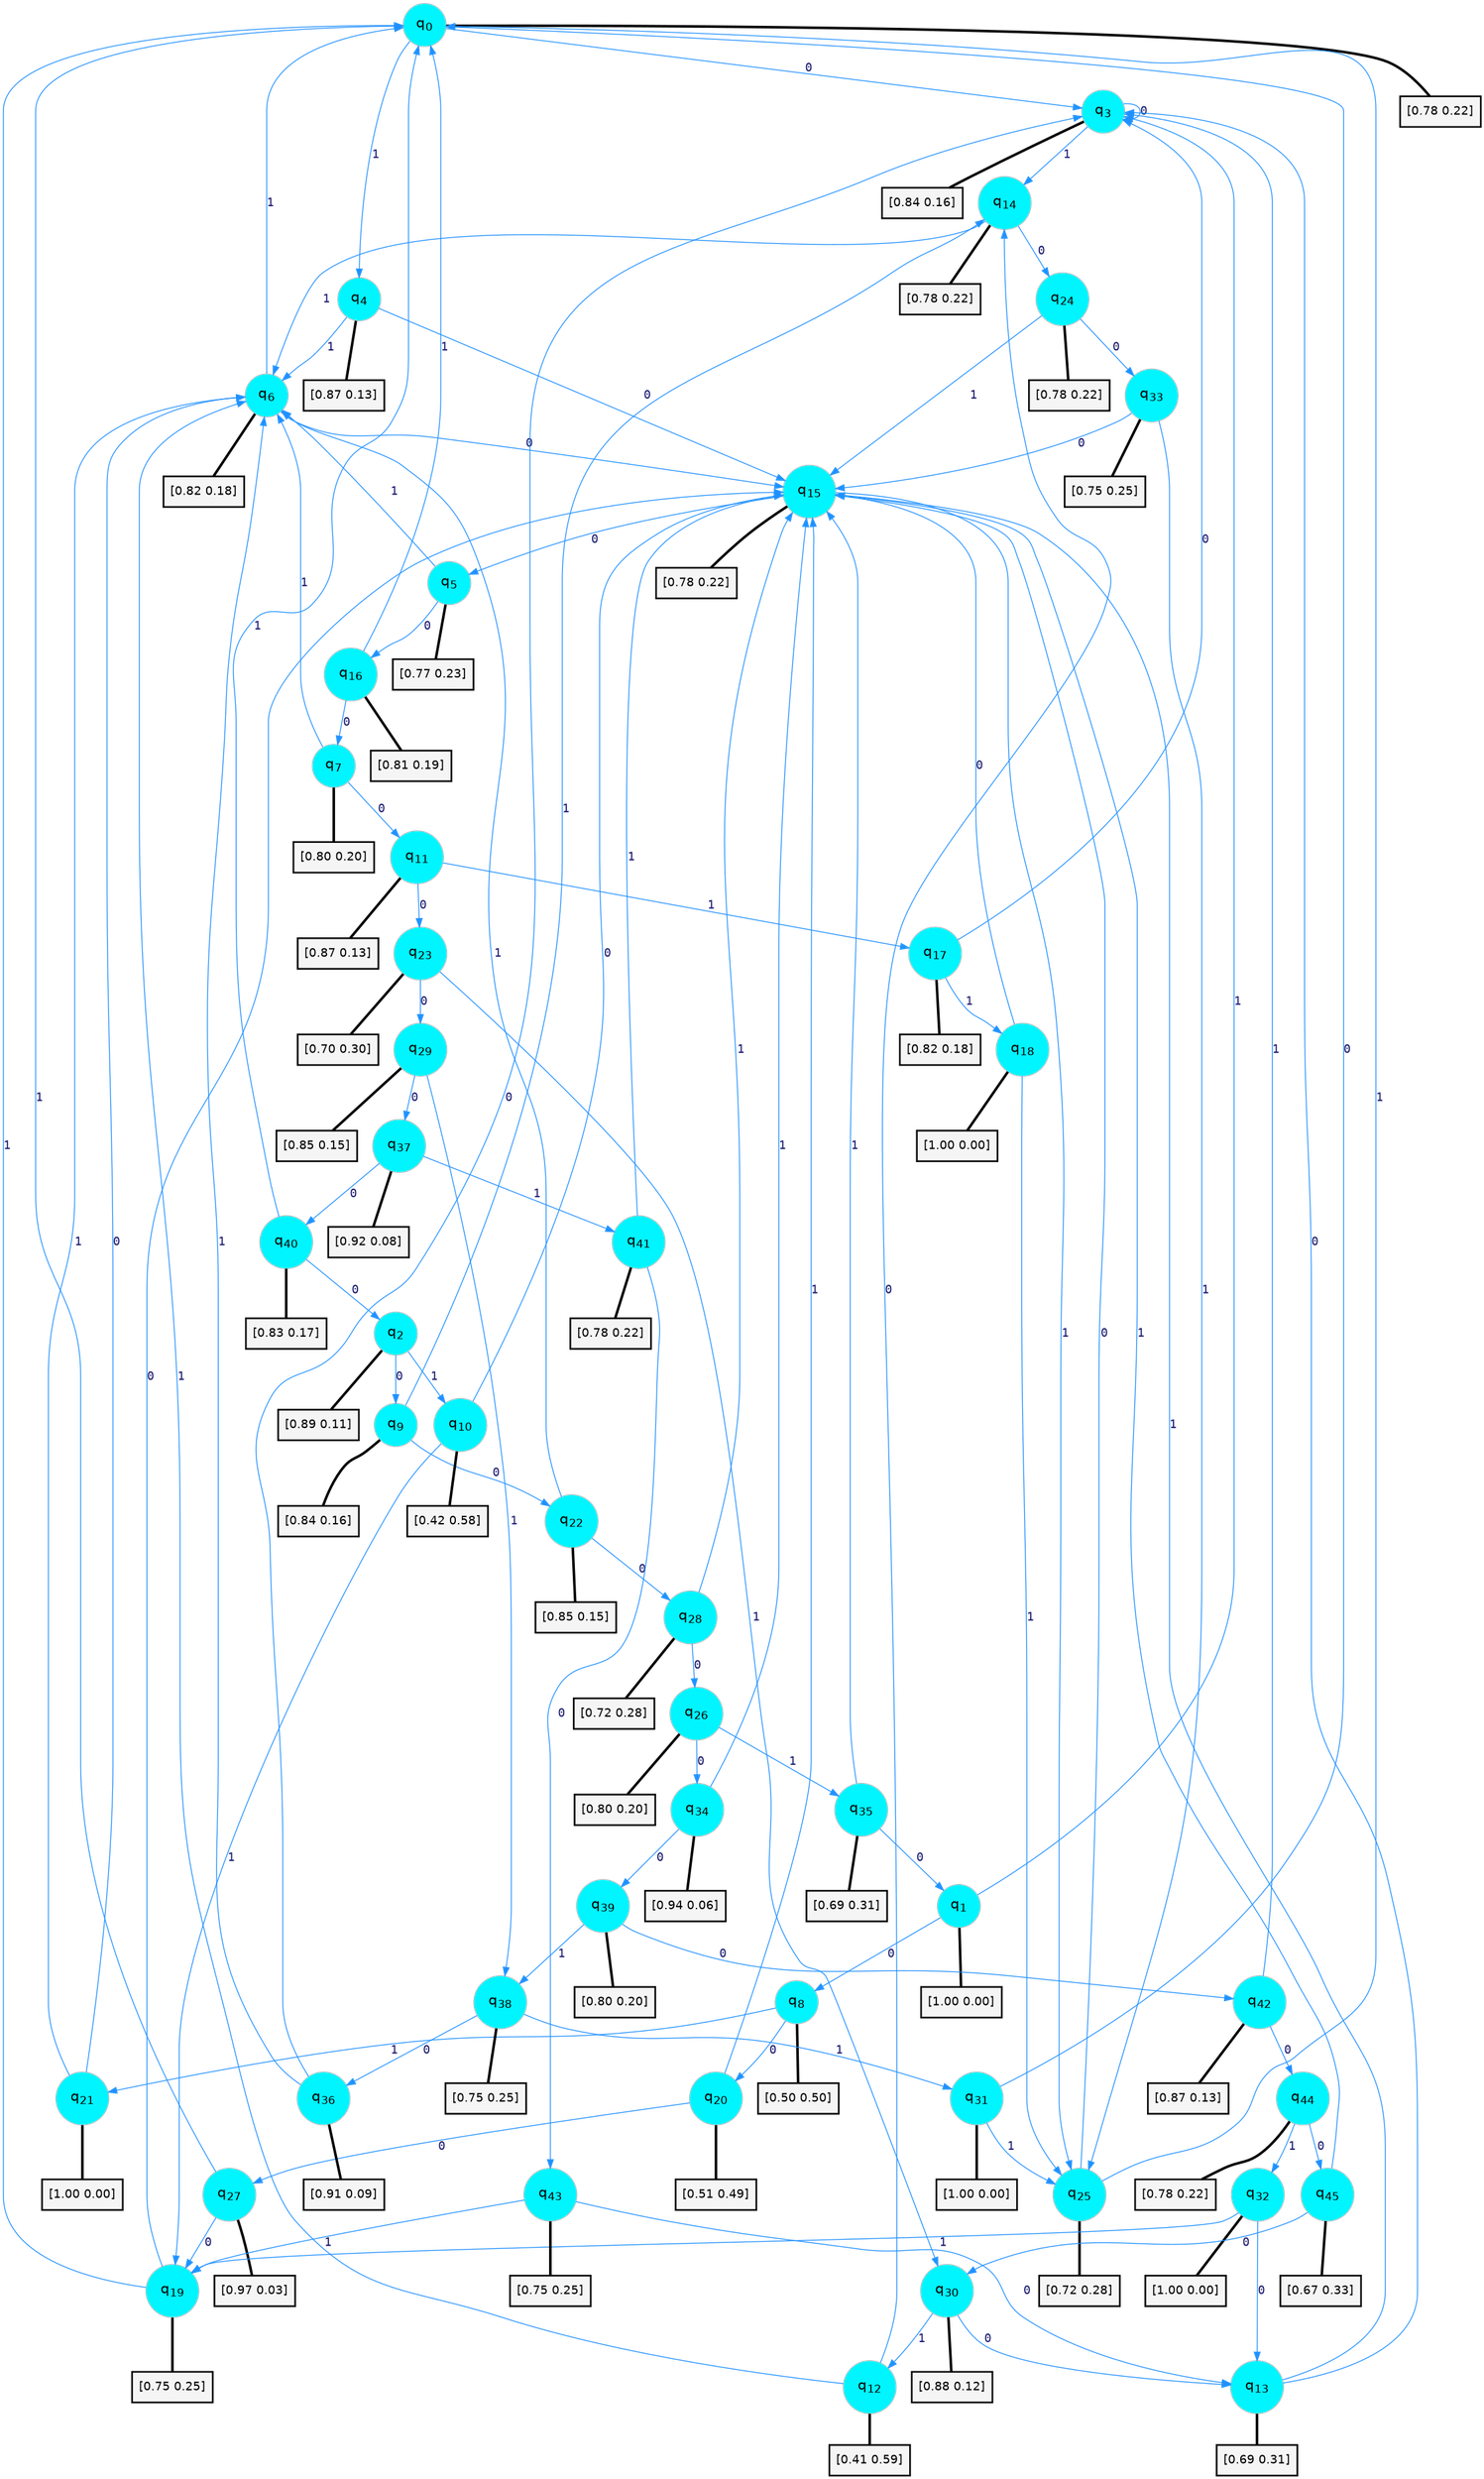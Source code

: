 digraph G {
graph [
bgcolor=transparent, dpi=300, rankdir=TD, size="40,25"];
node [
color=gray, fillcolor=turquoise1, fontcolor=black, fontname=Helvetica, fontsize=16, fontweight=bold, shape=circle, style=filled];
edge [
arrowsize=1, color=dodgerblue1, fontcolor=midnightblue, fontname=courier, fontweight=bold, penwidth=1, style=solid, weight=20];
0[label=<q<SUB>0</SUB>>];
1[label=<q<SUB>1</SUB>>];
2[label=<q<SUB>2</SUB>>];
3[label=<q<SUB>3</SUB>>];
4[label=<q<SUB>4</SUB>>];
5[label=<q<SUB>5</SUB>>];
6[label=<q<SUB>6</SUB>>];
7[label=<q<SUB>7</SUB>>];
8[label=<q<SUB>8</SUB>>];
9[label=<q<SUB>9</SUB>>];
10[label=<q<SUB>10</SUB>>];
11[label=<q<SUB>11</SUB>>];
12[label=<q<SUB>12</SUB>>];
13[label=<q<SUB>13</SUB>>];
14[label=<q<SUB>14</SUB>>];
15[label=<q<SUB>15</SUB>>];
16[label=<q<SUB>16</SUB>>];
17[label=<q<SUB>17</SUB>>];
18[label=<q<SUB>18</SUB>>];
19[label=<q<SUB>19</SUB>>];
20[label=<q<SUB>20</SUB>>];
21[label=<q<SUB>21</SUB>>];
22[label=<q<SUB>22</SUB>>];
23[label=<q<SUB>23</SUB>>];
24[label=<q<SUB>24</SUB>>];
25[label=<q<SUB>25</SUB>>];
26[label=<q<SUB>26</SUB>>];
27[label=<q<SUB>27</SUB>>];
28[label=<q<SUB>28</SUB>>];
29[label=<q<SUB>29</SUB>>];
30[label=<q<SUB>30</SUB>>];
31[label=<q<SUB>31</SUB>>];
32[label=<q<SUB>32</SUB>>];
33[label=<q<SUB>33</SUB>>];
34[label=<q<SUB>34</SUB>>];
35[label=<q<SUB>35</SUB>>];
36[label=<q<SUB>36</SUB>>];
37[label=<q<SUB>37</SUB>>];
38[label=<q<SUB>38</SUB>>];
39[label=<q<SUB>39</SUB>>];
40[label=<q<SUB>40</SUB>>];
41[label=<q<SUB>41</SUB>>];
42[label=<q<SUB>42</SUB>>];
43[label=<q<SUB>43</SUB>>];
44[label=<q<SUB>44</SUB>>];
45[label=<q<SUB>45</SUB>>];
46[label="[0.78 0.22]", shape=box,fontcolor=black, fontname=Helvetica, fontsize=14, penwidth=2, fillcolor=whitesmoke,color=black];
47[label="[1.00 0.00]", shape=box,fontcolor=black, fontname=Helvetica, fontsize=14, penwidth=2, fillcolor=whitesmoke,color=black];
48[label="[0.89 0.11]", shape=box,fontcolor=black, fontname=Helvetica, fontsize=14, penwidth=2, fillcolor=whitesmoke,color=black];
49[label="[0.84 0.16]", shape=box,fontcolor=black, fontname=Helvetica, fontsize=14, penwidth=2, fillcolor=whitesmoke,color=black];
50[label="[0.87 0.13]", shape=box,fontcolor=black, fontname=Helvetica, fontsize=14, penwidth=2, fillcolor=whitesmoke,color=black];
51[label="[0.77 0.23]", shape=box,fontcolor=black, fontname=Helvetica, fontsize=14, penwidth=2, fillcolor=whitesmoke,color=black];
52[label="[0.82 0.18]", shape=box,fontcolor=black, fontname=Helvetica, fontsize=14, penwidth=2, fillcolor=whitesmoke,color=black];
53[label="[0.80 0.20]", shape=box,fontcolor=black, fontname=Helvetica, fontsize=14, penwidth=2, fillcolor=whitesmoke,color=black];
54[label="[0.50 0.50]", shape=box,fontcolor=black, fontname=Helvetica, fontsize=14, penwidth=2, fillcolor=whitesmoke,color=black];
55[label="[0.84 0.16]", shape=box,fontcolor=black, fontname=Helvetica, fontsize=14, penwidth=2, fillcolor=whitesmoke,color=black];
56[label="[0.42 0.58]", shape=box,fontcolor=black, fontname=Helvetica, fontsize=14, penwidth=2, fillcolor=whitesmoke,color=black];
57[label="[0.87 0.13]", shape=box,fontcolor=black, fontname=Helvetica, fontsize=14, penwidth=2, fillcolor=whitesmoke,color=black];
58[label="[0.41 0.59]", shape=box,fontcolor=black, fontname=Helvetica, fontsize=14, penwidth=2, fillcolor=whitesmoke,color=black];
59[label="[0.69 0.31]", shape=box,fontcolor=black, fontname=Helvetica, fontsize=14, penwidth=2, fillcolor=whitesmoke,color=black];
60[label="[0.78 0.22]", shape=box,fontcolor=black, fontname=Helvetica, fontsize=14, penwidth=2, fillcolor=whitesmoke,color=black];
61[label="[0.78 0.22]", shape=box,fontcolor=black, fontname=Helvetica, fontsize=14, penwidth=2, fillcolor=whitesmoke,color=black];
62[label="[0.81 0.19]", shape=box,fontcolor=black, fontname=Helvetica, fontsize=14, penwidth=2, fillcolor=whitesmoke,color=black];
63[label="[0.82 0.18]", shape=box,fontcolor=black, fontname=Helvetica, fontsize=14, penwidth=2, fillcolor=whitesmoke,color=black];
64[label="[1.00 0.00]", shape=box,fontcolor=black, fontname=Helvetica, fontsize=14, penwidth=2, fillcolor=whitesmoke,color=black];
65[label="[0.75 0.25]", shape=box,fontcolor=black, fontname=Helvetica, fontsize=14, penwidth=2, fillcolor=whitesmoke,color=black];
66[label="[0.51 0.49]", shape=box,fontcolor=black, fontname=Helvetica, fontsize=14, penwidth=2, fillcolor=whitesmoke,color=black];
67[label="[1.00 0.00]", shape=box,fontcolor=black, fontname=Helvetica, fontsize=14, penwidth=2, fillcolor=whitesmoke,color=black];
68[label="[0.85 0.15]", shape=box,fontcolor=black, fontname=Helvetica, fontsize=14, penwidth=2, fillcolor=whitesmoke,color=black];
69[label="[0.70 0.30]", shape=box,fontcolor=black, fontname=Helvetica, fontsize=14, penwidth=2, fillcolor=whitesmoke,color=black];
70[label="[0.78 0.22]", shape=box,fontcolor=black, fontname=Helvetica, fontsize=14, penwidth=2, fillcolor=whitesmoke,color=black];
71[label="[0.72 0.28]", shape=box,fontcolor=black, fontname=Helvetica, fontsize=14, penwidth=2, fillcolor=whitesmoke,color=black];
72[label="[0.80 0.20]", shape=box,fontcolor=black, fontname=Helvetica, fontsize=14, penwidth=2, fillcolor=whitesmoke,color=black];
73[label="[0.97 0.03]", shape=box,fontcolor=black, fontname=Helvetica, fontsize=14, penwidth=2, fillcolor=whitesmoke,color=black];
74[label="[0.72 0.28]", shape=box,fontcolor=black, fontname=Helvetica, fontsize=14, penwidth=2, fillcolor=whitesmoke,color=black];
75[label="[0.85 0.15]", shape=box,fontcolor=black, fontname=Helvetica, fontsize=14, penwidth=2, fillcolor=whitesmoke,color=black];
76[label="[0.88 0.12]", shape=box,fontcolor=black, fontname=Helvetica, fontsize=14, penwidth=2, fillcolor=whitesmoke,color=black];
77[label="[1.00 0.00]", shape=box,fontcolor=black, fontname=Helvetica, fontsize=14, penwidth=2, fillcolor=whitesmoke,color=black];
78[label="[1.00 0.00]", shape=box,fontcolor=black, fontname=Helvetica, fontsize=14, penwidth=2, fillcolor=whitesmoke,color=black];
79[label="[0.75 0.25]", shape=box,fontcolor=black, fontname=Helvetica, fontsize=14, penwidth=2, fillcolor=whitesmoke,color=black];
80[label="[0.94 0.06]", shape=box,fontcolor=black, fontname=Helvetica, fontsize=14, penwidth=2, fillcolor=whitesmoke,color=black];
81[label="[0.69 0.31]", shape=box,fontcolor=black, fontname=Helvetica, fontsize=14, penwidth=2, fillcolor=whitesmoke,color=black];
82[label="[0.91 0.09]", shape=box,fontcolor=black, fontname=Helvetica, fontsize=14, penwidth=2, fillcolor=whitesmoke,color=black];
83[label="[0.92 0.08]", shape=box,fontcolor=black, fontname=Helvetica, fontsize=14, penwidth=2, fillcolor=whitesmoke,color=black];
84[label="[0.75 0.25]", shape=box,fontcolor=black, fontname=Helvetica, fontsize=14, penwidth=2, fillcolor=whitesmoke,color=black];
85[label="[0.80 0.20]", shape=box,fontcolor=black, fontname=Helvetica, fontsize=14, penwidth=2, fillcolor=whitesmoke,color=black];
86[label="[0.83 0.17]", shape=box,fontcolor=black, fontname=Helvetica, fontsize=14, penwidth=2, fillcolor=whitesmoke,color=black];
87[label="[0.78 0.22]", shape=box,fontcolor=black, fontname=Helvetica, fontsize=14, penwidth=2, fillcolor=whitesmoke,color=black];
88[label="[0.87 0.13]", shape=box,fontcolor=black, fontname=Helvetica, fontsize=14, penwidth=2, fillcolor=whitesmoke,color=black];
89[label="[0.75 0.25]", shape=box,fontcolor=black, fontname=Helvetica, fontsize=14, penwidth=2, fillcolor=whitesmoke,color=black];
90[label="[0.78 0.22]", shape=box,fontcolor=black, fontname=Helvetica, fontsize=14, penwidth=2, fillcolor=whitesmoke,color=black];
91[label="[0.67 0.33]", shape=box,fontcolor=black, fontname=Helvetica, fontsize=14, penwidth=2, fillcolor=whitesmoke,color=black];
0->3 [label=0];
0->4 [label=1];
0->46 [arrowhead=none, penwidth=3,color=black];
1->8 [label=0];
1->3 [label=1];
1->47 [arrowhead=none, penwidth=3,color=black];
2->9 [label=0];
2->10 [label=1];
2->48 [arrowhead=none, penwidth=3,color=black];
3->3 [label=0];
3->14 [label=1];
3->49 [arrowhead=none, penwidth=3,color=black];
4->15 [label=0];
4->6 [label=1];
4->50 [arrowhead=none, penwidth=3,color=black];
5->16 [label=0];
5->6 [label=1];
5->51 [arrowhead=none, penwidth=3,color=black];
6->15 [label=0];
6->0 [label=1];
6->52 [arrowhead=none, penwidth=3,color=black];
7->11 [label=0];
7->6 [label=1];
7->53 [arrowhead=none, penwidth=3,color=black];
8->20 [label=0];
8->21 [label=1];
8->54 [arrowhead=none, penwidth=3,color=black];
9->22 [label=0];
9->14 [label=1];
9->55 [arrowhead=none, penwidth=3,color=black];
10->15 [label=0];
10->19 [label=1];
10->56 [arrowhead=none, penwidth=3,color=black];
11->23 [label=0];
11->17 [label=1];
11->57 [arrowhead=none, penwidth=3,color=black];
12->14 [label=0];
12->6 [label=1];
12->58 [arrowhead=none, penwidth=3,color=black];
13->3 [label=0];
13->15 [label=1];
13->59 [arrowhead=none, penwidth=3,color=black];
14->24 [label=0];
14->6 [label=1];
14->60 [arrowhead=none, penwidth=3,color=black];
15->5 [label=0];
15->25 [label=1];
15->61 [arrowhead=none, penwidth=3,color=black];
16->7 [label=0];
16->0 [label=1];
16->62 [arrowhead=none, penwidth=3,color=black];
17->3 [label=0];
17->18 [label=1];
17->63 [arrowhead=none, penwidth=3,color=black];
18->15 [label=0];
18->25 [label=1];
18->64 [arrowhead=none, penwidth=3,color=black];
19->15 [label=0];
19->0 [label=1];
19->65 [arrowhead=none, penwidth=3,color=black];
20->27 [label=0];
20->15 [label=1];
20->66 [arrowhead=none, penwidth=3,color=black];
21->6 [label=0];
21->6 [label=1];
21->67 [arrowhead=none, penwidth=3,color=black];
22->28 [label=0];
22->6 [label=1];
22->68 [arrowhead=none, penwidth=3,color=black];
23->29 [label=0];
23->30 [label=1];
23->69 [arrowhead=none, penwidth=3,color=black];
24->33 [label=0];
24->15 [label=1];
24->70 [arrowhead=none, penwidth=3,color=black];
25->15 [label=0];
25->0 [label=1];
25->71 [arrowhead=none, penwidth=3,color=black];
26->34 [label=0];
26->35 [label=1];
26->72 [arrowhead=none, penwidth=3,color=black];
27->19 [label=0];
27->0 [label=1];
27->73 [arrowhead=none, penwidth=3,color=black];
28->26 [label=0];
28->15 [label=1];
28->74 [arrowhead=none, penwidth=3,color=black];
29->37 [label=0];
29->38 [label=1];
29->75 [arrowhead=none, penwidth=3,color=black];
30->13 [label=0];
30->12 [label=1];
30->76 [arrowhead=none, penwidth=3,color=black];
31->0 [label=0];
31->25 [label=1];
31->77 [arrowhead=none, penwidth=3,color=black];
32->13 [label=0];
32->19 [label=1];
32->78 [arrowhead=none, penwidth=3,color=black];
33->15 [label=0];
33->25 [label=1];
33->79 [arrowhead=none, penwidth=3,color=black];
34->39 [label=0];
34->15 [label=1];
34->80 [arrowhead=none, penwidth=3,color=black];
35->1 [label=0];
35->15 [label=1];
35->81 [arrowhead=none, penwidth=3,color=black];
36->3 [label=0];
36->6 [label=1];
36->82 [arrowhead=none, penwidth=3,color=black];
37->40 [label=0];
37->41 [label=1];
37->83 [arrowhead=none, penwidth=3,color=black];
38->36 [label=0];
38->31 [label=1];
38->84 [arrowhead=none, penwidth=3,color=black];
39->42 [label=0];
39->38 [label=1];
39->85 [arrowhead=none, penwidth=3,color=black];
40->2 [label=0];
40->0 [label=1];
40->86 [arrowhead=none, penwidth=3,color=black];
41->43 [label=0];
41->15 [label=1];
41->87 [arrowhead=none, penwidth=3,color=black];
42->44 [label=0];
42->3 [label=1];
42->88 [arrowhead=none, penwidth=3,color=black];
43->13 [label=0];
43->19 [label=1];
43->89 [arrowhead=none, penwidth=3,color=black];
44->45 [label=0];
44->32 [label=1];
44->90 [arrowhead=none, penwidth=3,color=black];
45->30 [label=0];
45->15 [label=1];
45->91 [arrowhead=none, penwidth=3,color=black];
}
